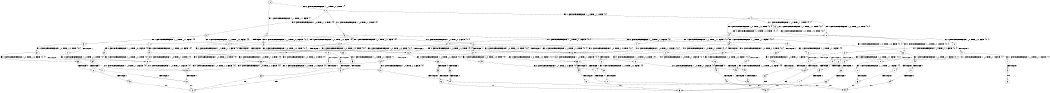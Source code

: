 digraph BCG {
size = "7, 10.5";
center = TRUE;
node [shape = circle];
0 [peripheries = 2];
0 -> 1 [label = "EX !0 !ATOMIC_EXCH_BRANCH (1, +1, TRUE, +0, 2, TRUE) !{}"];
0 -> 2 [label = "EX !1 !ATOMIC_EXCH_BRANCH (1, +1, TRUE, +1, 1, FALSE) !{}"];
1 -> 3 [label = "EX !0 !ATOMIC_EXCH_BRANCH (1, +0, TRUE, +1, 2, TRUE) !{0}"];
1 -> 4 [label = "EX !1 !ATOMIC_EXCH_BRANCH (1, +1, TRUE, +1, 1, TRUE) !{0}"];
1 -> 5 [label = "EX !0 !ATOMIC_EXCH_BRANCH (1, +0, TRUE, +1, 2, TRUE) !{0}"];
2 -> 6 [label = "EX !0 !ATOMIC_EXCH_BRANCH (1, +1, TRUE, +0, 2, FALSE) !{0, 1}"];
2 -> 7 [label = "TERMINATE !1"];
2 -> 8 [label = "EX !0 !ATOMIC_EXCH_BRANCH (1, +1, TRUE, +0, 2, FALSE) !{0, 1}"];
3 -> 9 [label = "EX !0 !ATOMIC_EXCH_BRANCH (1, +0, TRUE, +1, 2, FALSE) !{0}"];
3 -> 10 [label = "EX !1 !ATOMIC_EXCH_BRANCH (1, +1, TRUE, +1, 1, FALSE) !{0}"];
3 -> 11 [label = "EX !0 !ATOMIC_EXCH_BRANCH (1, +0, TRUE, +1, 2, FALSE) !{0}"];
4 -> 12 [label = "EX !0 !ATOMIC_EXCH_BRANCH (1, +0, TRUE, +1, 2, TRUE) !{0, 1}"];
4 -> 13 [label = "EX !1 !ATOMIC_EXCH_BRANCH (1, +1, TRUE, +1, 1, TRUE) !{0, 1}"];
4 -> 14 [label = "EX !0 !ATOMIC_EXCH_BRANCH (1, +0, TRUE, +1, 2, TRUE) !{0, 1}"];
5 -> 15 [label = "EX !1 !ATOMIC_EXCH_BRANCH (1, +1, TRUE, +1, 1, FALSE) !{0}"];
5 -> 11 [label = "EX !0 !ATOMIC_EXCH_BRANCH (1, +0, TRUE, +1, 2, FALSE) !{0}"];
6 -> 16 [label = "EX !0 !ATOMIC_EXCH_BRANCH (1, +0, TRUE, +1, 2, TRUE) !{0, 1}"];
6 -> 17 [label = "TERMINATE !1"];
6 -> 18 [label = "EX !0 !ATOMIC_EXCH_BRANCH (1, +0, TRUE, +1, 2, TRUE) !{0, 1}"];
7 -> 19 [label = "EX !0 !ATOMIC_EXCH_BRANCH (1, +1, TRUE, +0, 2, FALSE) !{0}"];
7 -> 20 [label = "EX !0 !ATOMIC_EXCH_BRANCH (1, +1, TRUE, +0, 2, FALSE) !{0}"];
8 -> 18 [label = "EX !0 !ATOMIC_EXCH_BRANCH (1, +0, TRUE, +1, 2, TRUE) !{0, 1}"];
8 -> 21 [label = "TERMINATE !1"];
9 -> 22 [label = "EX !1 !ATOMIC_EXCH_BRANCH (1, +1, TRUE, +1, 1, FALSE) !{0}"];
9 -> 23 [label = "TERMINATE !0"];
10 -> 16 [label = "EX !0 !ATOMIC_EXCH_BRANCH (1, +0, TRUE, +1, 2, TRUE) !{0, 1}"];
10 -> 17 [label = "TERMINATE !1"];
10 -> 18 [label = "EX !0 !ATOMIC_EXCH_BRANCH (1, +0, TRUE, +1, 2, TRUE) !{0, 1}"];
11 -> 24 [label = "EX !1 !ATOMIC_EXCH_BRANCH (1, +1, TRUE, +1, 1, FALSE) !{0}"];
11 -> 25 [label = "TERMINATE !0"];
12 -> 26 [label = "EX !0 !ATOMIC_EXCH_BRANCH (1, +0, TRUE, +1, 2, FALSE) !{0, 1}"];
12 -> 27 [label = "EX !1 !ATOMIC_EXCH_BRANCH (1, +1, TRUE, +1, 1, FALSE) !{0, 1}"];
12 -> 28 [label = "EX !0 !ATOMIC_EXCH_BRANCH (1, +0, TRUE, +1, 2, FALSE) !{0, 1}"];
13 -> 12 [label = "EX !0 !ATOMIC_EXCH_BRANCH (1, +0, TRUE, +1, 2, TRUE) !{0, 1}"];
13 -> 13 [label = "EX !1 !ATOMIC_EXCH_BRANCH (1, +1, TRUE, +1, 1, TRUE) !{0, 1}"];
13 -> 14 [label = "EX !0 !ATOMIC_EXCH_BRANCH (1, +0, TRUE, +1, 2, TRUE) !{0, 1}"];
14 -> 29 [label = "EX !1 !ATOMIC_EXCH_BRANCH (1, +1, TRUE, +1, 1, FALSE) !{0, 1}"];
14 -> 28 [label = "EX !0 !ATOMIC_EXCH_BRANCH (1, +0, TRUE, +1, 2, FALSE) !{0, 1}"];
14 -> 30 [label = "EX !1 !ATOMIC_EXCH_BRANCH (1, +1, TRUE, +1, 1, FALSE) !{0, 1}"];
15 -> 31 [label = "EX !0 !ATOMIC_EXCH_BRANCH (1, +0, TRUE, +1, 2, TRUE) !{0, 1}"];
15 -> 32 [label = "TERMINATE !1"];
16 -> 33 [label = "EX !0 !ATOMIC_EXCH_BRANCH (1, +0, TRUE, +1, 2, FALSE) !{0, 1}"];
16 -> 34 [label = "TERMINATE !1"];
16 -> 35 [label = "EX !0 !ATOMIC_EXCH_BRANCH (1, +0, TRUE, +1, 2, FALSE) !{0, 1}"];
17 -> 36 [label = "EX !0 !ATOMIC_EXCH_BRANCH (1, +0, TRUE, +1, 2, TRUE) !{0}"];
17 -> 37 [label = "EX !0 !ATOMIC_EXCH_BRANCH (1, +0, TRUE, +1, 2, TRUE) !{0}"];
18 -> 35 [label = "EX !0 !ATOMIC_EXCH_BRANCH (1, +0, TRUE, +1, 2, FALSE) !{0, 1}"];
18 -> 38 [label = "TERMINATE !1"];
19 -> 36 [label = "EX !0 !ATOMIC_EXCH_BRANCH (1, +0, TRUE, +1, 2, TRUE) !{0}"];
19 -> 37 [label = "EX !0 !ATOMIC_EXCH_BRANCH (1, +0, TRUE, +1, 2, TRUE) !{0}"];
20 -> 37 [label = "EX !0 !ATOMIC_EXCH_BRANCH (1, +0, TRUE, +1, 2, TRUE) !{0}"];
21 -> 39 [label = "EX !0 !ATOMIC_EXCH_BRANCH (1, +0, TRUE, +1, 2, TRUE) !{0}"];
22 -> 40 [label = "TERMINATE !0"];
22 -> 41 [label = "TERMINATE !1"];
23 -> 42 [label = "EX !1 !ATOMIC_EXCH_BRANCH (1, +1, TRUE, +1, 1, FALSE) !{}"];
24 -> 43 [label = "TERMINATE !0"];
24 -> 44 [label = "TERMINATE !1"];
25 -> 45 [label = "EX !1 !ATOMIC_EXCH_BRANCH (1, +1, TRUE, +1, 1, FALSE) !{}"];
26 -> 46 [label = "EX !1 !ATOMIC_EXCH_BRANCH (1, +1, TRUE, +1, 1, FALSE) !{0, 1}"];
26 -> 47 [label = "TERMINATE !0"];
27 -> 16 [label = "EX !0 !ATOMIC_EXCH_BRANCH (1, +0, TRUE, +1, 2, TRUE) !{0, 1}"];
27 -> 17 [label = "TERMINATE !1"];
27 -> 18 [label = "EX !0 !ATOMIC_EXCH_BRANCH (1, +0, TRUE, +1, 2, TRUE) !{0, 1}"];
28 -> 48 [label = "EX !1 !ATOMIC_EXCH_BRANCH (1, +1, TRUE, +1, 1, FALSE) !{0, 1}"];
28 -> 49 [label = "EX !1 !ATOMIC_EXCH_BRANCH (1, +1, TRUE, +1, 1, FALSE) !{0, 1}"];
28 -> 50 [label = "TERMINATE !0"];
29 -> 51 [label = "EX !0 !ATOMIC_EXCH_BRANCH (1, +0, TRUE, +1, 2, TRUE) !{0, 1}"];
29 -> 52 [label = "TERMINATE !1"];
29 -> 18 [label = "EX !0 !ATOMIC_EXCH_BRANCH (1, +0, TRUE, +1, 2, TRUE) !{0, 1}"];
30 -> 18 [label = "EX !0 !ATOMIC_EXCH_BRANCH (1, +0, TRUE, +1, 2, TRUE) !{0, 1}"];
30 -> 21 [label = "TERMINATE !1"];
31 -> 53 [label = "EX !0 !ATOMIC_EXCH_BRANCH (1, +0, TRUE, +1, 2, FALSE) !{0, 1}"];
31 -> 54 [label = "TERMINATE !1"];
32 -> 37 [label = "EX !0 !ATOMIC_EXCH_BRANCH (1, +0, TRUE, +1, 2, TRUE) !{0}"];
33 -> 55 [label = "TERMINATE !0"];
33 -> 56 [label = "TERMINATE !1"];
34 -> 57 [label = "EX !0 !ATOMIC_EXCH_BRANCH (1, +0, TRUE, +1, 2, FALSE) !{0}"];
34 -> 58 [label = "EX !0 !ATOMIC_EXCH_BRANCH (1, +0, TRUE, +1, 2, FALSE) !{0}"];
35 -> 59 [label = "TERMINATE !0"];
35 -> 60 [label = "TERMINATE !1"];
36 -> 57 [label = "EX !0 !ATOMIC_EXCH_BRANCH (1, +0, TRUE, +1, 2, FALSE) !{0}"];
36 -> 58 [label = "EX !0 !ATOMIC_EXCH_BRANCH (1, +0, TRUE, +1, 2, FALSE) !{0}"];
37 -> 58 [label = "EX !0 !ATOMIC_EXCH_BRANCH (1, +0, TRUE, +1, 2, FALSE) !{0}"];
38 -> 61 [label = "EX !0 !ATOMIC_EXCH_BRANCH (1, +0, TRUE, +1, 2, FALSE) !{0}"];
39 -> 61 [label = "EX !0 !ATOMIC_EXCH_BRANCH (1, +0, TRUE, +1, 2, FALSE) !{0}"];
40 -> 62 [label = "TERMINATE !1"];
41 -> 63 [label = "TERMINATE !0"];
42 -> 62 [label = "TERMINATE !1"];
43 -> 64 [label = "TERMINATE !1"];
44 -> 65 [label = "TERMINATE !0"];
45 -> 64 [label = "TERMINATE !1"];
46 -> 40 [label = "TERMINATE !0"];
46 -> 41 [label = "TERMINATE !1"];
47 -> 66 [label = "EX !1 !ATOMIC_EXCH_BRANCH (1, +1, TRUE, +1, 1, FALSE) !{1}"];
47 -> 67 [label = "EX !1 !ATOMIC_EXCH_BRANCH (1, +1, TRUE, +1, 1, FALSE) !{1}"];
48 -> 68 [label = "TERMINATE !0"];
48 -> 69 [label = "TERMINATE !1"];
49 -> 70 [label = "TERMINATE !0"];
49 -> 71 [label = "TERMINATE !1"];
50 -> 72 [label = "EX !1 !ATOMIC_EXCH_BRANCH (1, +1, TRUE, +1, 1, FALSE) !{1}"];
51 -> 73 [label = "EX !0 !ATOMIC_EXCH_BRANCH (1, +0, TRUE, +1, 2, FALSE) !{0, 1}"];
51 -> 74 [label = "TERMINATE !1"];
51 -> 35 [label = "EX !0 !ATOMIC_EXCH_BRANCH (1, +0, TRUE, +1, 2, FALSE) !{0, 1}"];
52 -> 75 [label = "EX !0 !ATOMIC_EXCH_BRANCH (1, +0, TRUE, +1, 2, TRUE) !{0}"];
53 -> 76 [label = "TERMINATE !0"];
53 -> 77 [label = "TERMINATE !1"];
54 -> 58 [label = "EX !0 !ATOMIC_EXCH_BRANCH (1, +0, TRUE, +1, 2, FALSE) !{0}"];
55 -> 78 [label = "TERMINATE !1"];
56 -> 79 [label = "TERMINATE !0"];
57 -> 79 [label = "TERMINATE !0"];
58 -> 80 [label = "TERMINATE !0"];
59 -> 81 [label = "TERMINATE !1"];
60 -> 82 [label = "TERMINATE !0"];
61 -> 82 [label = "TERMINATE !0"];
62 -> 83 [label = "exit"];
63 -> 83 [label = "exit"];
64 -> 84 [label = "exit"];
65 -> 84 [label = "exit"];
66 -> 62 [label = "TERMINATE !1"];
67 -> 85 [label = "TERMINATE !1"];
68 -> 86 [label = "TERMINATE !1"];
69 -> 87 [label = "TERMINATE !0"];
70 -> 88 [label = "TERMINATE !1"];
71 -> 89 [label = "TERMINATE !0"];
72 -> 88 [label = "TERMINATE !1"];
73 -> 90 [label = "TERMINATE !0"];
73 -> 91 [label = "TERMINATE !1"];
74 -> 92 [label = "EX !0 !ATOMIC_EXCH_BRANCH (1, +0, TRUE, +1, 2, FALSE) !{0}"];
75 -> 92 [label = "EX !0 !ATOMIC_EXCH_BRANCH (1, +0, TRUE, +1, 2, FALSE) !{0}"];
76 -> 93 [label = "TERMINATE !1"];
77 -> 80 [label = "TERMINATE !0"];
78 -> 83 [label = "exit"];
79 -> 83 [label = "exit"];
80 -> 84 [label = "exit"];
81 -> 94 [label = "exit"];
82 -> 94 [label = "exit"];
85 -> 95 [label = "exit"];
86 -> 96 [label = "exit"];
87 -> 96 [label = "exit"];
88 -> 94 [label = "exit"];
89 -> 94 [label = "exit"];
90 -> 97 [label = "TERMINATE !1"];
91 -> 98 [label = "TERMINATE !0"];
92 -> 98 [label = "TERMINATE !0"];
93 -> 84 [label = "exit"];
97 -> 96 [label = "exit"];
98 -> 96 [label = "exit"];
}
